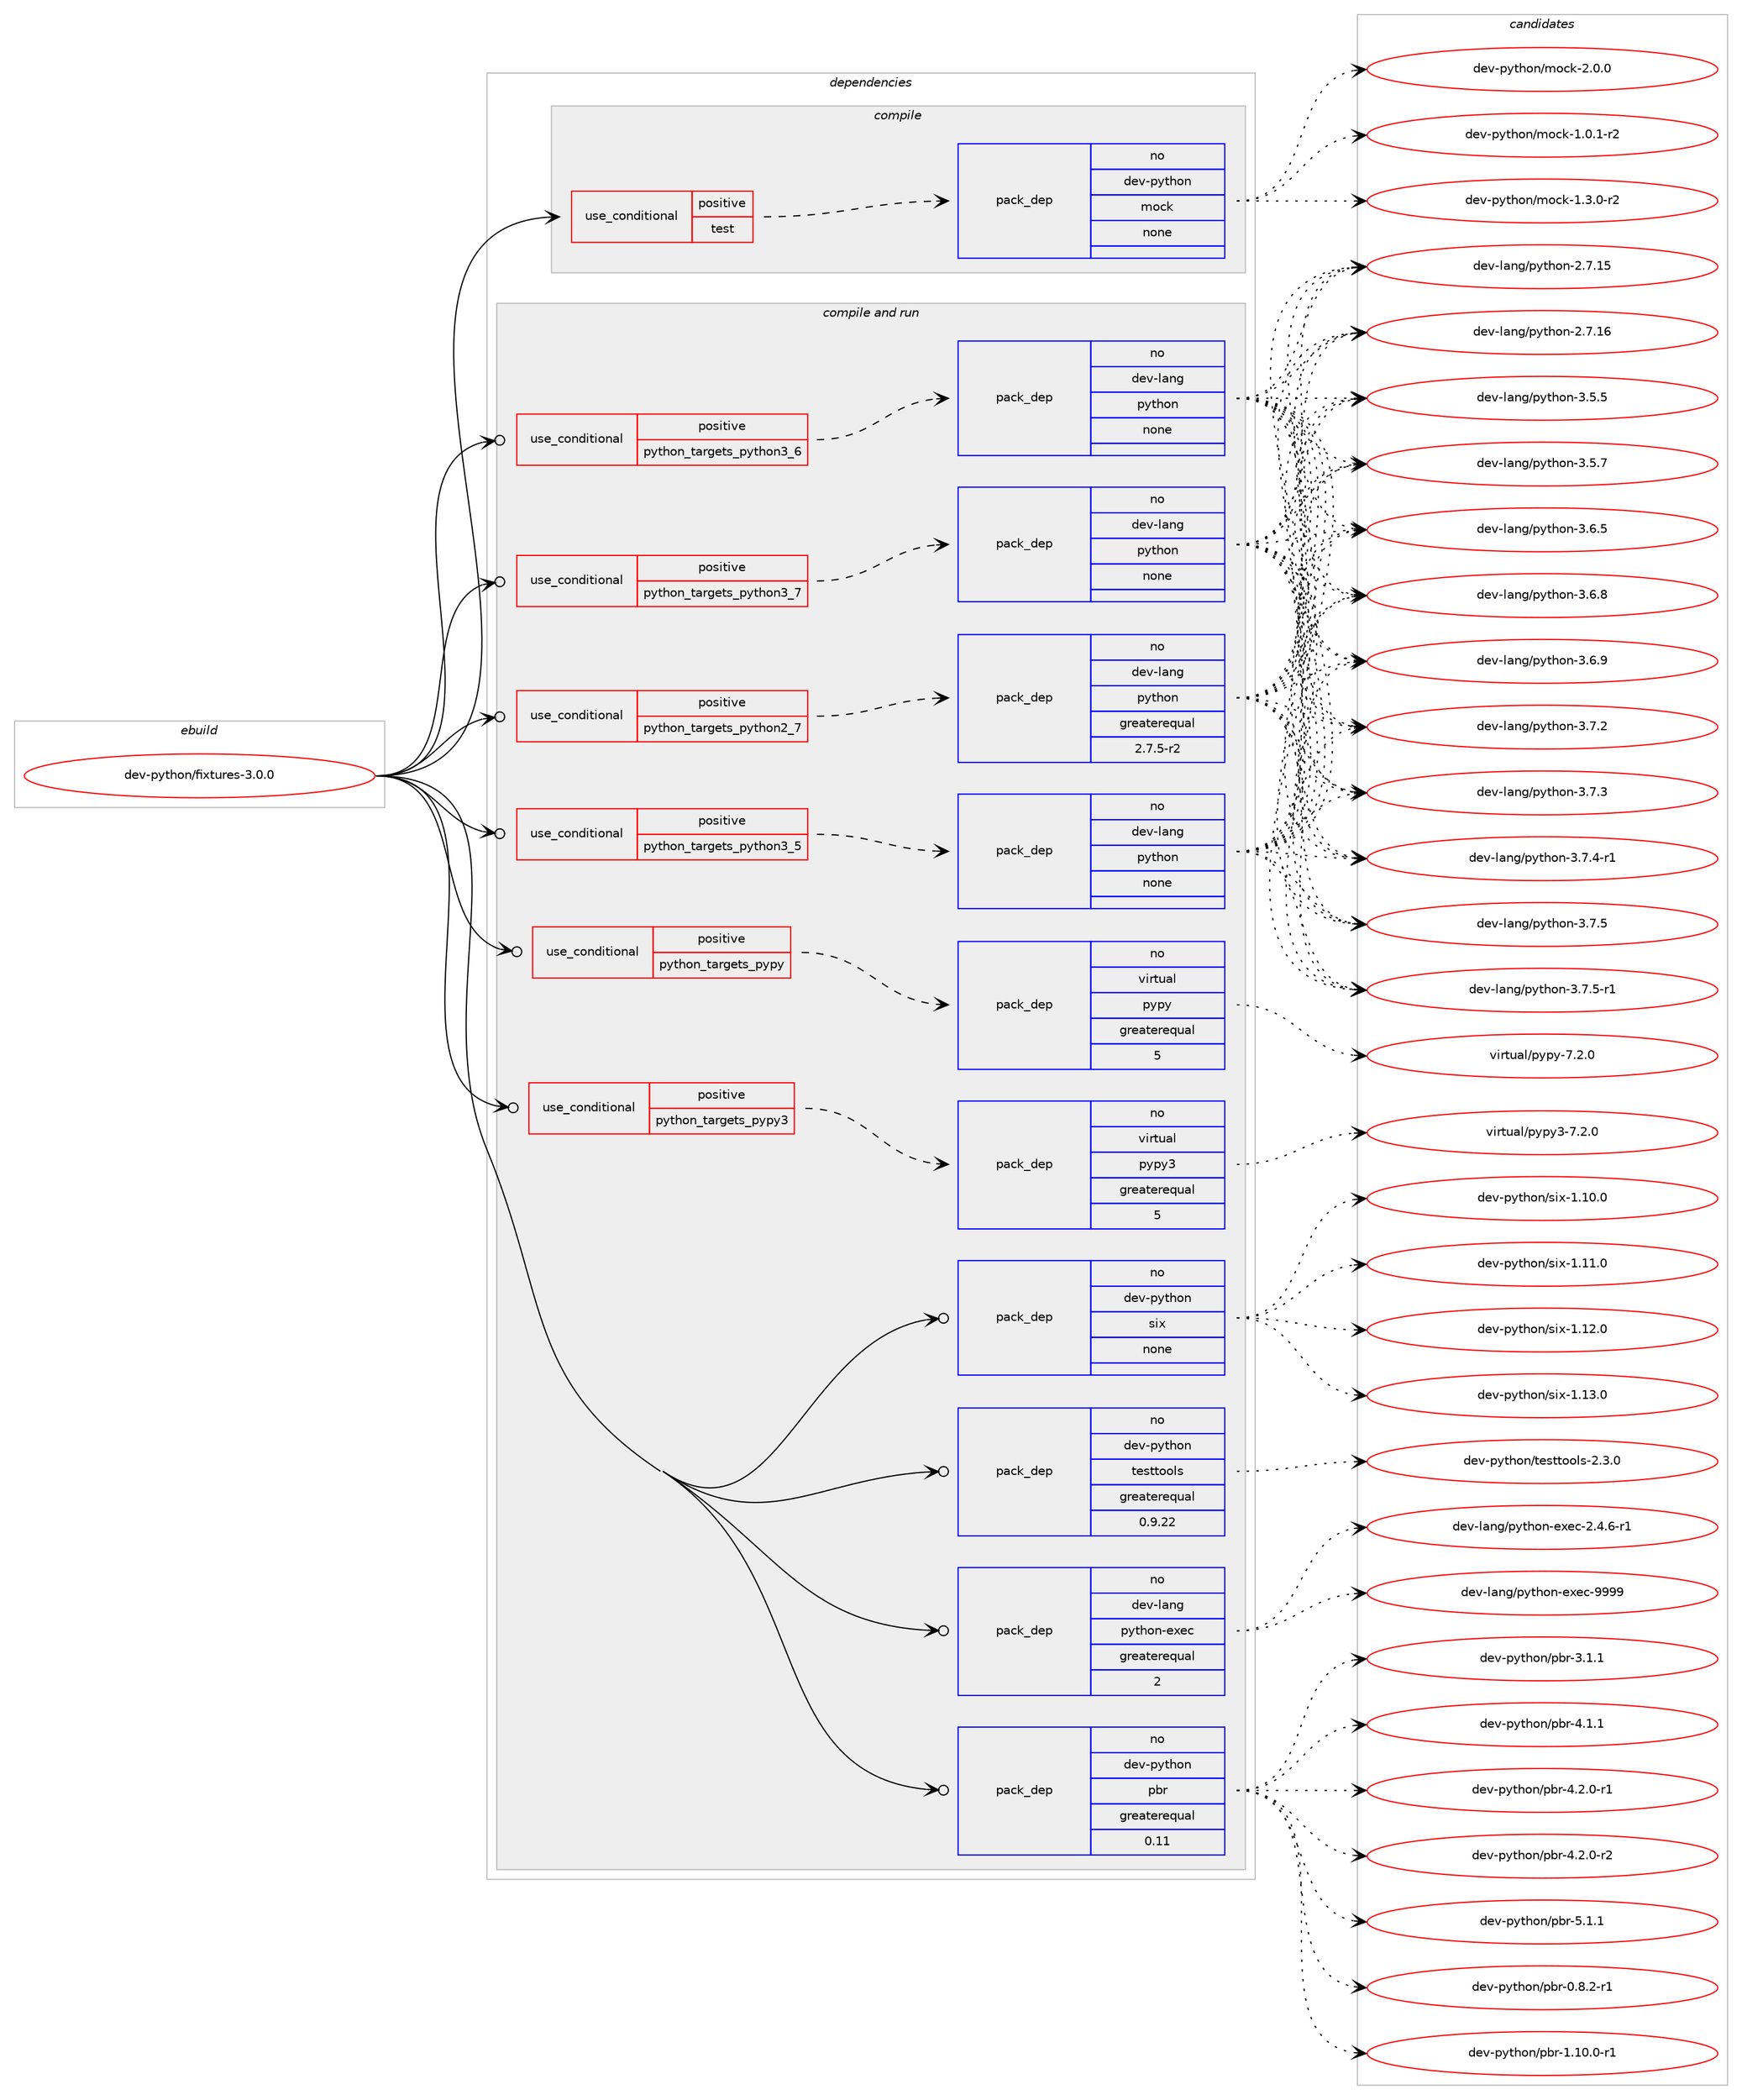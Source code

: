 digraph prolog {

# *************
# Graph options
# *************

newrank=true;
concentrate=true;
compound=true;
graph [rankdir=LR,fontname=Helvetica,fontsize=10,ranksep=1.5];#, ranksep=2.5, nodesep=0.2];
edge  [arrowhead=vee];
node  [fontname=Helvetica,fontsize=10];

# **********
# The ebuild
# **********

subgraph cluster_leftcol {
color=gray;
rank=same;
label=<<i>ebuild</i>>;
id [label="dev-python/fixtures-3.0.0", color=red, width=4, href="../dev-python/fixtures-3.0.0.svg"];
}

# ****************
# The dependencies
# ****************

subgraph cluster_midcol {
color=gray;
label=<<i>dependencies</i>>;
subgraph cluster_compile {
fillcolor="#eeeeee";
style=filled;
label=<<i>compile</i>>;
subgraph cond139295 {
dependency604326 [label=<<TABLE BORDER="0" CELLBORDER="1" CELLSPACING="0" CELLPADDING="4"><TR><TD ROWSPAN="3" CELLPADDING="10">use_conditional</TD></TR><TR><TD>positive</TD></TR><TR><TD>test</TD></TR></TABLE>>, shape=none, color=red];
subgraph pack453234 {
dependency604327 [label=<<TABLE BORDER="0" CELLBORDER="1" CELLSPACING="0" CELLPADDING="4" WIDTH="220"><TR><TD ROWSPAN="6" CELLPADDING="30">pack_dep</TD></TR><TR><TD WIDTH="110">no</TD></TR><TR><TD>dev-python</TD></TR><TR><TD>mock</TD></TR><TR><TD>none</TD></TR><TR><TD></TD></TR></TABLE>>, shape=none, color=blue];
}
dependency604326:e -> dependency604327:w [weight=20,style="dashed",arrowhead="vee"];
}
id:e -> dependency604326:w [weight=20,style="solid",arrowhead="vee"];
}
subgraph cluster_compileandrun {
fillcolor="#eeeeee";
style=filled;
label=<<i>compile and run</i>>;
subgraph cond139296 {
dependency604328 [label=<<TABLE BORDER="0" CELLBORDER="1" CELLSPACING="0" CELLPADDING="4"><TR><TD ROWSPAN="3" CELLPADDING="10">use_conditional</TD></TR><TR><TD>positive</TD></TR><TR><TD>python_targets_pypy</TD></TR></TABLE>>, shape=none, color=red];
subgraph pack453235 {
dependency604329 [label=<<TABLE BORDER="0" CELLBORDER="1" CELLSPACING="0" CELLPADDING="4" WIDTH="220"><TR><TD ROWSPAN="6" CELLPADDING="30">pack_dep</TD></TR><TR><TD WIDTH="110">no</TD></TR><TR><TD>virtual</TD></TR><TR><TD>pypy</TD></TR><TR><TD>greaterequal</TD></TR><TR><TD>5</TD></TR></TABLE>>, shape=none, color=blue];
}
dependency604328:e -> dependency604329:w [weight=20,style="dashed",arrowhead="vee"];
}
id:e -> dependency604328:w [weight=20,style="solid",arrowhead="odotvee"];
subgraph cond139297 {
dependency604330 [label=<<TABLE BORDER="0" CELLBORDER="1" CELLSPACING="0" CELLPADDING="4"><TR><TD ROWSPAN="3" CELLPADDING="10">use_conditional</TD></TR><TR><TD>positive</TD></TR><TR><TD>python_targets_pypy3</TD></TR></TABLE>>, shape=none, color=red];
subgraph pack453236 {
dependency604331 [label=<<TABLE BORDER="0" CELLBORDER="1" CELLSPACING="0" CELLPADDING="4" WIDTH="220"><TR><TD ROWSPAN="6" CELLPADDING="30">pack_dep</TD></TR><TR><TD WIDTH="110">no</TD></TR><TR><TD>virtual</TD></TR><TR><TD>pypy3</TD></TR><TR><TD>greaterequal</TD></TR><TR><TD>5</TD></TR></TABLE>>, shape=none, color=blue];
}
dependency604330:e -> dependency604331:w [weight=20,style="dashed",arrowhead="vee"];
}
id:e -> dependency604330:w [weight=20,style="solid",arrowhead="odotvee"];
subgraph cond139298 {
dependency604332 [label=<<TABLE BORDER="0" CELLBORDER="1" CELLSPACING="0" CELLPADDING="4"><TR><TD ROWSPAN="3" CELLPADDING="10">use_conditional</TD></TR><TR><TD>positive</TD></TR><TR><TD>python_targets_python2_7</TD></TR></TABLE>>, shape=none, color=red];
subgraph pack453237 {
dependency604333 [label=<<TABLE BORDER="0" CELLBORDER="1" CELLSPACING="0" CELLPADDING="4" WIDTH="220"><TR><TD ROWSPAN="6" CELLPADDING="30">pack_dep</TD></TR><TR><TD WIDTH="110">no</TD></TR><TR><TD>dev-lang</TD></TR><TR><TD>python</TD></TR><TR><TD>greaterequal</TD></TR><TR><TD>2.7.5-r2</TD></TR></TABLE>>, shape=none, color=blue];
}
dependency604332:e -> dependency604333:w [weight=20,style="dashed",arrowhead="vee"];
}
id:e -> dependency604332:w [weight=20,style="solid",arrowhead="odotvee"];
subgraph cond139299 {
dependency604334 [label=<<TABLE BORDER="0" CELLBORDER="1" CELLSPACING="0" CELLPADDING="4"><TR><TD ROWSPAN="3" CELLPADDING="10">use_conditional</TD></TR><TR><TD>positive</TD></TR><TR><TD>python_targets_python3_5</TD></TR></TABLE>>, shape=none, color=red];
subgraph pack453238 {
dependency604335 [label=<<TABLE BORDER="0" CELLBORDER="1" CELLSPACING="0" CELLPADDING="4" WIDTH="220"><TR><TD ROWSPAN="6" CELLPADDING="30">pack_dep</TD></TR><TR><TD WIDTH="110">no</TD></TR><TR><TD>dev-lang</TD></TR><TR><TD>python</TD></TR><TR><TD>none</TD></TR><TR><TD></TD></TR></TABLE>>, shape=none, color=blue];
}
dependency604334:e -> dependency604335:w [weight=20,style="dashed",arrowhead="vee"];
}
id:e -> dependency604334:w [weight=20,style="solid",arrowhead="odotvee"];
subgraph cond139300 {
dependency604336 [label=<<TABLE BORDER="0" CELLBORDER="1" CELLSPACING="0" CELLPADDING="4"><TR><TD ROWSPAN="3" CELLPADDING="10">use_conditional</TD></TR><TR><TD>positive</TD></TR><TR><TD>python_targets_python3_6</TD></TR></TABLE>>, shape=none, color=red];
subgraph pack453239 {
dependency604337 [label=<<TABLE BORDER="0" CELLBORDER="1" CELLSPACING="0" CELLPADDING="4" WIDTH="220"><TR><TD ROWSPAN="6" CELLPADDING="30">pack_dep</TD></TR><TR><TD WIDTH="110">no</TD></TR><TR><TD>dev-lang</TD></TR><TR><TD>python</TD></TR><TR><TD>none</TD></TR><TR><TD></TD></TR></TABLE>>, shape=none, color=blue];
}
dependency604336:e -> dependency604337:w [weight=20,style="dashed",arrowhead="vee"];
}
id:e -> dependency604336:w [weight=20,style="solid",arrowhead="odotvee"];
subgraph cond139301 {
dependency604338 [label=<<TABLE BORDER="0" CELLBORDER="1" CELLSPACING="0" CELLPADDING="4"><TR><TD ROWSPAN="3" CELLPADDING="10">use_conditional</TD></TR><TR><TD>positive</TD></TR><TR><TD>python_targets_python3_7</TD></TR></TABLE>>, shape=none, color=red];
subgraph pack453240 {
dependency604339 [label=<<TABLE BORDER="0" CELLBORDER="1" CELLSPACING="0" CELLPADDING="4" WIDTH="220"><TR><TD ROWSPAN="6" CELLPADDING="30">pack_dep</TD></TR><TR><TD WIDTH="110">no</TD></TR><TR><TD>dev-lang</TD></TR><TR><TD>python</TD></TR><TR><TD>none</TD></TR><TR><TD></TD></TR></TABLE>>, shape=none, color=blue];
}
dependency604338:e -> dependency604339:w [weight=20,style="dashed",arrowhead="vee"];
}
id:e -> dependency604338:w [weight=20,style="solid",arrowhead="odotvee"];
subgraph pack453241 {
dependency604340 [label=<<TABLE BORDER="0" CELLBORDER="1" CELLSPACING="0" CELLPADDING="4" WIDTH="220"><TR><TD ROWSPAN="6" CELLPADDING="30">pack_dep</TD></TR><TR><TD WIDTH="110">no</TD></TR><TR><TD>dev-lang</TD></TR><TR><TD>python-exec</TD></TR><TR><TD>greaterequal</TD></TR><TR><TD>2</TD></TR></TABLE>>, shape=none, color=blue];
}
id:e -> dependency604340:w [weight=20,style="solid",arrowhead="odotvee"];
subgraph pack453242 {
dependency604341 [label=<<TABLE BORDER="0" CELLBORDER="1" CELLSPACING="0" CELLPADDING="4" WIDTH="220"><TR><TD ROWSPAN="6" CELLPADDING="30">pack_dep</TD></TR><TR><TD WIDTH="110">no</TD></TR><TR><TD>dev-python</TD></TR><TR><TD>pbr</TD></TR><TR><TD>greaterequal</TD></TR><TR><TD>0.11</TD></TR></TABLE>>, shape=none, color=blue];
}
id:e -> dependency604341:w [weight=20,style="solid",arrowhead="odotvee"];
subgraph pack453243 {
dependency604342 [label=<<TABLE BORDER="0" CELLBORDER="1" CELLSPACING="0" CELLPADDING="4" WIDTH="220"><TR><TD ROWSPAN="6" CELLPADDING="30">pack_dep</TD></TR><TR><TD WIDTH="110">no</TD></TR><TR><TD>dev-python</TD></TR><TR><TD>six</TD></TR><TR><TD>none</TD></TR><TR><TD></TD></TR></TABLE>>, shape=none, color=blue];
}
id:e -> dependency604342:w [weight=20,style="solid",arrowhead="odotvee"];
subgraph pack453244 {
dependency604343 [label=<<TABLE BORDER="0" CELLBORDER="1" CELLSPACING="0" CELLPADDING="4" WIDTH="220"><TR><TD ROWSPAN="6" CELLPADDING="30">pack_dep</TD></TR><TR><TD WIDTH="110">no</TD></TR><TR><TD>dev-python</TD></TR><TR><TD>testtools</TD></TR><TR><TD>greaterequal</TD></TR><TR><TD>0.9.22</TD></TR></TABLE>>, shape=none, color=blue];
}
id:e -> dependency604343:w [weight=20,style="solid",arrowhead="odotvee"];
}
subgraph cluster_run {
fillcolor="#eeeeee";
style=filled;
label=<<i>run</i>>;
}
}

# **************
# The candidates
# **************

subgraph cluster_choices {
rank=same;
color=gray;
label=<<i>candidates</i>>;

subgraph choice453234 {
color=black;
nodesep=1;
choice1001011184511212111610411111047109111991074549464846494511450 [label="dev-python/mock-1.0.1-r2", color=red, width=4,href="../dev-python/mock-1.0.1-r2.svg"];
choice1001011184511212111610411111047109111991074549465146484511450 [label="dev-python/mock-1.3.0-r2", color=red, width=4,href="../dev-python/mock-1.3.0-r2.svg"];
choice100101118451121211161041111104710911199107455046484648 [label="dev-python/mock-2.0.0", color=red, width=4,href="../dev-python/mock-2.0.0.svg"];
dependency604327:e -> choice1001011184511212111610411111047109111991074549464846494511450:w [style=dotted,weight="100"];
dependency604327:e -> choice1001011184511212111610411111047109111991074549465146484511450:w [style=dotted,weight="100"];
dependency604327:e -> choice100101118451121211161041111104710911199107455046484648:w [style=dotted,weight="100"];
}
subgraph choice453235 {
color=black;
nodesep=1;
choice1181051141161179710847112121112121455546504648 [label="virtual/pypy-7.2.0", color=red, width=4,href="../virtual/pypy-7.2.0.svg"];
dependency604329:e -> choice1181051141161179710847112121112121455546504648:w [style=dotted,weight="100"];
}
subgraph choice453236 {
color=black;
nodesep=1;
choice118105114116117971084711212111212151455546504648 [label="virtual/pypy3-7.2.0", color=red, width=4,href="../virtual/pypy3-7.2.0.svg"];
dependency604331:e -> choice118105114116117971084711212111212151455546504648:w [style=dotted,weight="100"];
}
subgraph choice453237 {
color=black;
nodesep=1;
choice10010111845108971101034711212111610411111045504655464953 [label="dev-lang/python-2.7.15", color=red, width=4,href="../dev-lang/python-2.7.15.svg"];
choice10010111845108971101034711212111610411111045504655464954 [label="dev-lang/python-2.7.16", color=red, width=4,href="../dev-lang/python-2.7.16.svg"];
choice100101118451089711010347112121116104111110455146534653 [label="dev-lang/python-3.5.5", color=red, width=4,href="../dev-lang/python-3.5.5.svg"];
choice100101118451089711010347112121116104111110455146534655 [label="dev-lang/python-3.5.7", color=red, width=4,href="../dev-lang/python-3.5.7.svg"];
choice100101118451089711010347112121116104111110455146544653 [label="dev-lang/python-3.6.5", color=red, width=4,href="../dev-lang/python-3.6.5.svg"];
choice100101118451089711010347112121116104111110455146544656 [label="dev-lang/python-3.6.8", color=red, width=4,href="../dev-lang/python-3.6.8.svg"];
choice100101118451089711010347112121116104111110455146544657 [label="dev-lang/python-3.6.9", color=red, width=4,href="../dev-lang/python-3.6.9.svg"];
choice100101118451089711010347112121116104111110455146554650 [label="dev-lang/python-3.7.2", color=red, width=4,href="../dev-lang/python-3.7.2.svg"];
choice100101118451089711010347112121116104111110455146554651 [label="dev-lang/python-3.7.3", color=red, width=4,href="../dev-lang/python-3.7.3.svg"];
choice1001011184510897110103471121211161041111104551465546524511449 [label="dev-lang/python-3.7.4-r1", color=red, width=4,href="../dev-lang/python-3.7.4-r1.svg"];
choice100101118451089711010347112121116104111110455146554653 [label="dev-lang/python-3.7.5", color=red, width=4,href="../dev-lang/python-3.7.5.svg"];
choice1001011184510897110103471121211161041111104551465546534511449 [label="dev-lang/python-3.7.5-r1", color=red, width=4,href="../dev-lang/python-3.7.5-r1.svg"];
dependency604333:e -> choice10010111845108971101034711212111610411111045504655464953:w [style=dotted,weight="100"];
dependency604333:e -> choice10010111845108971101034711212111610411111045504655464954:w [style=dotted,weight="100"];
dependency604333:e -> choice100101118451089711010347112121116104111110455146534653:w [style=dotted,weight="100"];
dependency604333:e -> choice100101118451089711010347112121116104111110455146534655:w [style=dotted,weight="100"];
dependency604333:e -> choice100101118451089711010347112121116104111110455146544653:w [style=dotted,weight="100"];
dependency604333:e -> choice100101118451089711010347112121116104111110455146544656:w [style=dotted,weight="100"];
dependency604333:e -> choice100101118451089711010347112121116104111110455146544657:w [style=dotted,weight="100"];
dependency604333:e -> choice100101118451089711010347112121116104111110455146554650:w [style=dotted,weight="100"];
dependency604333:e -> choice100101118451089711010347112121116104111110455146554651:w [style=dotted,weight="100"];
dependency604333:e -> choice1001011184510897110103471121211161041111104551465546524511449:w [style=dotted,weight="100"];
dependency604333:e -> choice100101118451089711010347112121116104111110455146554653:w [style=dotted,weight="100"];
dependency604333:e -> choice1001011184510897110103471121211161041111104551465546534511449:w [style=dotted,weight="100"];
}
subgraph choice453238 {
color=black;
nodesep=1;
choice10010111845108971101034711212111610411111045504655464953 [label="dev-lang/python-2.7.15", color=red, width=4,href="../dev-lang/python-2.7.15.svg"];
choice10010111845108971101034711212111610411111045504655464954 [label="dev-lang/python-2.7.16", color=red, width=4,href="../dev-lang/python-2.7.16.svg"];
choice100101118451089711010347112121116104111110455146534653 [label="dev-lang/python-3.5.5", color=red, width=4,href="../dev-lang/python-3.5.5.svg"];
choice100101118451089711010347112121116104111110455146534655 [label="dev-lang/python-3.5.7", color=red, width=4,href="../dev-lang/python-3.5.7.svg"];
choice100101118451089711010347112121116104111110455146544653 [label="dev-lang/python-3.6.5", color=red, width=4,href="../dev-lang/python-3.6.5.svg"];
choice100101118451089711010347112121116104111110455146544656 [label="dev-lang/python-3.6.8", color=red, width=4,href="../dev-lang/python-3.6.8.svg"];
choice100101118451089711010347112121116104111110455146544657 [label="dev-lang/python-3.6.9", color=red, width=4,href="../dev-lang/python-3.6.9.svg"];
choice100101118451089711010347112121116104111110455146554650 [label="dev-lang/python-3.7.2", color=red, width=4,href="../dev-lang/python-3.7.2.svg"];
choice100101118451089711010347112121116104111110455146554651 [label="dev-lang/python-3.7.3", color=red, width=4,href="../dev-lang/python-3.7.3.svg"];
choice1001011184510897110103471121211161041111104551465546524511449 [label="dev-lang/python-3.7.4-r1", color=red, width=4,href="../dev-lang/python-3.7.4-r1.svg"];
choice100101118451089711010347112121116104111110455146554653 [label="dev-lang/python-3.7.5", color=red, width=4,href="../dev-lang/python-3.7.5.svg"];
choice1001011184510897110103471121211161041111104551465546534511449 [label="dev-lang/python-3.7.5-r1", color=red, width=4,href="../dev-lang/python-3.7.5-r1.svg"];
dependency604335:e -> choice10010111845108971101034711212111610411111045504655464953:w [style=dotted,weight="100"];
dependency604335:e -> choice10010111845108971101034711212111610411111045504655464954:w [style=dotted,weight="100"];
dependency604335:e -> choice100101118451089711010347112121116104111110455146534653:w [style=dotted,weight="100"];
dependency604335:e -> choice100101118451089711010347112121116104111110455146534655:w [style=dotted,weight="100"];
dependency604335:e -> choice100101118451089711010347112121116104111110455146544653:w [style=dotted,weight="100"];
dependency604335:e -> choice100101118451089711010347112121116104111110455146544656:w [style=dotted,weight="100"];
dependency604335:e -> choice100101118451089711010347112121116104111110455146544657:w [style=dotted,weight="100"];
dependency604335:e -> choice100101118451089711010347112121116104111110455146554650:w [style=dotted,weight="100"];
dependency604335:e -> choice100101118451089711010347112121116104111110455146554651:w [style=dotted,weight="100"];
dependency604335:e -> choice1001011184510897110103471121211161041111104551465546524511449:w [style=dotted,weight="100"];
dependency604335:e -> choice100101118451089711010347112121116104111110455146554653:w [style=dotted,weight="100"];
dependency604335:e -> choice1001011184510897110103471121211161041111104551465546534511449:w [style=dotted,weight="100"];
}
subgraph choice453239 {
color=black;
nodesep=1;
choice10010111845108971101034711212111610411111045504655464953 [label="dev-lang/python-2.7.15", color=red, width=4,href="../dev-lang/python-2.7.15.svg"];
choice10010111845108971101034711212111610411111045504655464954 [label="dev-lang/python-2.7.16", color=red, width=4,href="../dev-lang/python-2.7.16.svg"];
choice100101118451089711010347112121116104111110455146534653 [label="dev-lang/python-3.5.5", color=red, width=4,href="../dev-lang/python-3.5.5.svg"];
choice100101118451089711010347112121116104111110455146534655 [label="dev-lang/python-3.5.7", color=red, width=4,href="../dev-lang/python-3.5.7.svg"];
choice100101118451089711010347112121116104111110455146544653 [label="dev-lang/python-3.6.5", color=red, width=4,href="../dev-lang/python-3.6.5.svg"];
choice100101118451089711010347112121116104111110455146544656 [label="dev-lang/python-3.6.8", color=red, width=4,href="../dev-lang/python-3.6.8.svg"];
choice100101118451089711010347112121116104111110455146544657 [label="dev-lang/python-3.6.9", color=red, width=4,href="../dev-lang/python-3.6.9.svg"];
choice100101118451089711010347112121116104111110455146554650 [label="dev-lang/python-3.7.2", color=red, width=4,href="../dev-lang/python-3.7.2.svg"];
choice100101118451089711010347112121116104111110455146554651 [label="dev-lang/python-3.7.3", color=red, width=4,href="../dev-lang/python-3.7.3.svg"];
choice1001011184510897110103471121211161041111104551465546524511449 [label="dev-lang/python-3.7.4-r1", color=red, width=4,href="../dev-lang/python-3.7.4-r1.svg"];
choice100101118451089711010347112121116104111110455146554653 [label="dev-lang/python-3.7.5", color=red, width=4,href="../dev-lang/python-3.7.5.svg"];
choice1001011184510897110103471121211161041111104551465546534511449 [label="dev-lang/python-3.7.5-r1", color=red, width=4,href="../dev-lang/python-3.7.5-r1.svg"];
dependency604337:e -> choice10010111845108971101034711212111610411111045504655464953:w [style=dotted,weight="100"];
dependency604337:e -> choice10010111845108971101034711212111610411111045504655464954:w [style=dotted,weight="100"];
dependency604337:e -> choice100101118451089711010347112121116104111110455146534653:w [style=dotted,weight="100"];
dependency604337:e -> choice100101118451089711010347112121116104111110455146534655:w [style=dotted,weight="100"];
dependency604337:e -> choice100101118451089711010347112121116104111110455146544653:w [style=dotted,weight="100"];
dependency604337:e -> choice100101118451089711010347112121116104111110455146544656:w [style=dotted,weight="100"];
dependency604337:e -> choice100101118451089711010347112121116104111110455146544657:w [style=dotted,weight="100"];
dependency604337:e -> choice100101118451089711010347112121116104111110455146554650:w [style=dotted,weight="100"];
dependency604337:e -> choice100101118451089711010347112121116104111110455146554651:w [style=dotted,weight="100"];
dependency604337:e -> choice1001011184510897110103471121211161041111104551465546524511449:w [style=dotted,weight="100"];
dependency604337:e -> choice100101118451089711010347112121116104111110455146554653:w [style=dotted,weight="100"];
dependency604337:e -> choice1001011184510897110103471121211161041111104551465546534511449:w [style=dotted,weight="100"];
}
subgraph choice453240 {
color=black;
nodesep=1;
choice10010111845108971101034711212111610411111045504655464953 [label="dev-lang/python-2.7.15", color=red, width=4,href="../dev-lang/python-2.7.15.svg"];
choice10010111845108971101034711212111610411111045504655464954 [label="dev-lang/python-2.7.16", color=red, width=4,href="../dev-lang/python-2.7.16.svg"];
choice100101118451089711010347112121116104111110455146534653 [label="dev-lang/python-3.5.5", color=red, width=4,href="../dev-lang/python-3.5.5.svg"];
choice100101118451089711010347112121116104111110455146534655 [label="dev-lang/python-3.5.7", color=red, width=4,href="../dev-lang/python-3.5.7.svg"];
choice100101118451089711010347112121116104111110455146544653 [label="dev-lang/python-3.6.5", color=red, width=4,href="../dev-lang/python-3.6.5.svg"];
choice100101118451089711010347112121116104111110455146544656 [label="dev-lang/python-3.6.8", color=red, width=4,href="../dev-lang/python-3.6.8.svg"];
choice100101118451089711010347112121116104111110455146544657 [label="dev-lang/python-3.6.9", color=red, width=4,href="../dev-lang/python-3.6.9.svg"];
choice100101118451089711010347112121116104111110455146554650 [label="dev-lang/python-3.7.2", color=red, width=4,href="../dev-lang/python-3.7.2.svg"];
choice100101118451089711010347112121116104111110455146554651 [label="dev-lang/python-3.7.3", color=red, width=4,href="../dev-lang/python-3.7.3.svg"];
choice1001011184510897110103471121211161041111104551465546524511449 [label="dev-lang/python-3.7.4-r1", color=red, width=4,href="../dev-lang/python-3.7.4-r1.svg"];
choice100101118451089711010347112121116104111110455146554653 [label="dev-lang/python-3.7.5", color=red, width=4,href="../dev-lang/python-3.7.5.svg"];
choice1001011184510897110103471121211161041111104551465546534511449 [label="dev-lang/python-3.7.5-r1", color=red, width=4,href="../dev-lang/python-3.7.5-r1.svg"];
dependency604339:e -> choice10010111845108971101034711212111610411111045504655464953:w [style=dotted,weight="100"];
dependency604339:e -> choice10010111845108971101034711212111610411111045504655464954:w [style=dotted,weight="100"];
dependency604339:e -> choice100101118451089711010347112121116104111110455146534653:w [style=dotted,weight="100"];
dependency604339:e -> choice100101118451089711010347112121116104111110455146534655:w [style=dotted,weight="100"];
dependency604339:e -> choice100101118451089711010347112121116104111110455146544653:w [style=dotted,weight="100"];
dependency604339:e -> choice100101118451089711010347112121116104111110455146544656:w [style=dotted,weight="100"];
dependency604339:e -> choice100101118451089711010347112121116104111110455146544657:w [style=dotted,weight="100"];
dependency604339:e -> choice100101118451089711010347112121116104111110455146554650:w [style=dotted,weight="100"];
dependency604339:e -> choice100101118451089711010347112121116104111110455146554651:w [style=dotted,weight="100"];
dependency604339:e -> choice1001011184510897110103471121211161041111104551465546524511449:w [style=dotted,weight="100"];
dependency604339:e -> choice100101118451089711010347112121116104111110455146554653:w [style=dotted,weight="100"];
dependency604339:e -> choice1001011184510897110103471121211161041111104551465546534511449:w [style=dotted,weight="100"];
}
subgraph choice453241 {
color=black;
nodesep=1;
choice10010111845108971101034711212111610411111045101120101994550465246544511449 [label="dev-lang/python-exec-2.4.6-r1", color=red, width=4,href="../dev-lang/python-exec-2.4.6-r1.svg"];
choice10010111845108971101034711212111610411111045101120101994557575757 [label="dev-lang/python-exec-9999", color=red, width=4,href="../dev-lang/python-exec-9999.svg"];
dependency604340:e -> choice10010111845108971101034711212111610411111045101120101994550465246544511449:w [style=dotted,weight="100"];
dependency604340:e -> choice10010111845108971101034711212111610411111045101120101994557575757:w [style=dotted,weight="100"];
}
subgraph choice453242 {
color=black;
nodesep=1;
choice1001011184511212111610411111047112981144548465646504511449 [label="dev-python/pbr-0.8.2-r1", color=red, width=4,href="../dev-python/pbr-0.8.2-r1.svg"];
choice100101118451121211161041111104711298114454946494846484511449 [label="dev-python/pbr-1.10.0-r1", color=red, width=4,href="../dev-python/pbr-1.10.0-r1.svg"];
choice100101118451121211161041111104711298114455146494649 [label="dev-python/pbr-3.1.1", color=red, width=4,href="../dev-python/pbr-3.1.1.svg"];
choice100101118451121211161041111104711298114455246494649 [label="dev-python/pbr-4.1.1", color=red, width=4,href="../dev-python/pbr-4.1.1.svg"];
choice1001011184511212111610411111047112981144552465046484511449 [label="dev-python/pbr-4.2.0-r1", color=red, width=4,href="../dev-python/pbr-4.2.0-r1.svg"];
choice1001011184511212111610411111047112981144552465046484511450 [label="dev-python/pbr-4.2.0-r2", color=red, width=4,href="../dev-python/pbr-4.2.0-r2.svg"];
choice100101118451121211161041111104711298114455346494649 [label="dev-python/pbr-5.1.1", color=red, width=4,href="../dev-python/pbr-5.1.1.svg"];
dependency604341:e -> choice1001011184511212111610411111047112981144548465646504511449:w [style=dotted,weight="100"];
dependency604341:e -> choice100101118451121211161041111104711298114454946494846484511449:w [style=dotted,weight="100"];
dependency604341:e -> choice100101118451121211161041111104711298114455146494649:w [style=dotted,weight="100"];
dependency604341:e -> choice100101118451121211161041111104711298114455246494649:w [style=dotted,weight="100"];
dependency604341:e -> choice1001011184511212111610411111047112981144552465046484511449:w [style=dotted,weight="100"];
dependency604341:e -> choice1001011184511212111610411111047112981144552465046484511450:w [style=dotted,weight="100"];
dependency604341:e -> choice100101118451121211161041111104711298114455346494649:w [style=dotted,weight="100"];
}
subgraph choice453243 {
color=black;
nodesep=1;
choice100101118451121211161041111104711510512045494649484648 [label="dev-python/six-1.10.0", color=red, width=4,href="../dev-python/six-1.10.0.svg"];
choice100101118451121211161041111104711510512045494649494648 [label="dev-python/six-1.11.0", color=red, width=4,href="../dev-python/six-1.11.0.svg"];
choice100101118451121211161041111104711510512045494649504648 [label="dev-python/six-1.12.0", color=red, width=4,href="../dev-python/six-1.12.0.svg"];
choice100101118451121211161041111104711510512045494649514648 [label="dev-python/six-1.13.0", color=red, width=4,href="../dev-python/six-1.13.0.svg"];
dependency604342:e -> choice100101118451121211161041111104711510512045494649484648:w [style=dotted,weight="100"];
dependency604342:e -> choice100101118451121211161041111104711510512045494649494648:w [style=dotted,weight="100"];
dependency604342:e -> choice100101118451121211161041111104711510512045494649504648:w [style=dotted,weight="100"];
dependency604342:e -> choice100101118451121211161041111104711510512045494649514648:w [style=dotted,weight="100"];
}
subgraph choice453244 {
color=black;
nodesep=1;
choice1001011184511212111610411111047116101115116116111111108115455046514648 [label="dev-python/testtools-2.3.0", color=red, width=4,href="../dev-python/testtools-2.3.0.svg"];
dependency604343:e -> choice1001011184511212111610411111047116101115116116111111108115455046514648:w [style=dotted,weight="100"];
}
}

}
